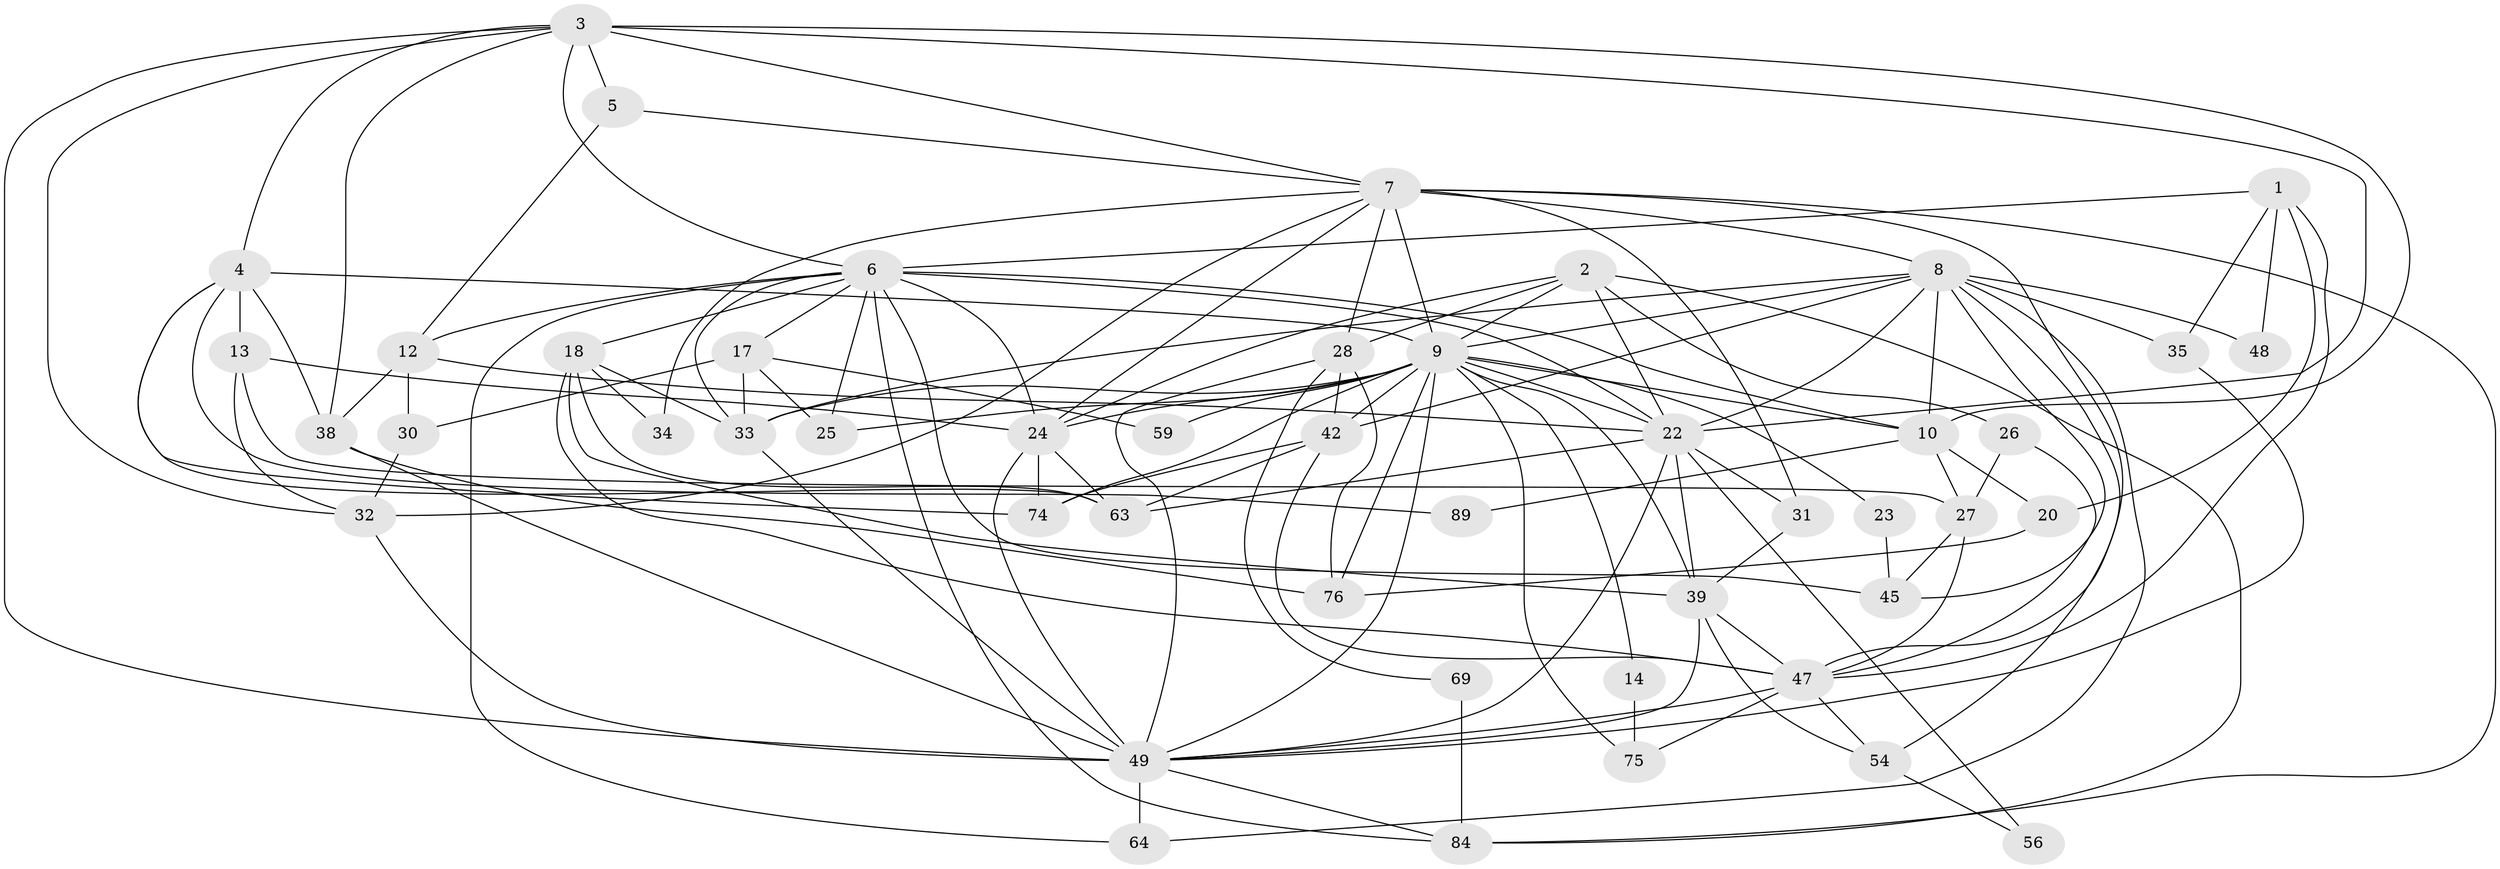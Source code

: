 // original degree distribution, {5: 0.22340425531914893, 4: 0.22340425531914893, 3: 0.2765957446808511, 6: 0.09574468085106383, 2: 0.13829787234042554, 7: 0.031914893617021274, 8: 0.010638297872340425}
// Generated by graph-tools (version 1.1) at 2025/15/03/09/25 04:15:15]
// undirected, 47 vertices, 129 edges
graph export_dot {
graph [start="1"]
  node [color=gray90,style=filled];
  1;
  2 [super="+65+73"];
  3 [super="+44+21+57"];
  4 [super="+11"];
  5 [super="+36"];
  6 [super="+37+88+43"];
  7 [super="+46+92"];
  8 [super="+40+41"];
  9 [super="+82+16+61"];
  10 [super="+79+15+58"];
  12 [super="+67"];
  13;
  14;
  17 [super="+19"];
  18 [super="+55"];
  20;
  22 [super="+70+52+29"];
  23;
  24 [super="+60+90"];
  25;
  26;
  27;
  28 [super="+78"];
  30;
  31;
  32;
  33 [super="+66"];
  34;
  35;
  38;
  39 [super="+72"];
  42 [super="+81"];
  45;
  47 [super="+51+86"];
  48;
  49 [super="+50"];
  54;
  56;
  59;
  63 [super="+77"];
  64;
  69;
  74 [super="+80"];
  75;
  76;
  84;
  89;
  1 -- 47;
  1 -- 20;
  1 -- 35;
  1 -- 48;
  1 -- 6;
  2 -- 26;
  2 -- 84;
  2 -- 24;
  2 -- 22;
  2 -- 9;
  2 -- 28;
  3 -- 10 [weight=2];
  3 -- 6;
  3 -- 22;
  3 -- 4;
  3 -- 32;
  3 -- 38;
  3 -- 49;
  3 -- 5;
  3 -- 7;
  4 -- 63;
  4 -- 74;
  4 -- 9;
  4 -- 38;
  4 -- 89;
  4 -- 13;
  5 -- 12;
  5 -- 7;
  6 -- 22 [weight=2];
  6 -- 10 [weight=2];
  6 -- 18;
  6 -- 12;
  6 -- 64;
  6 -- 45;
  6 -- 17;
  6 -- 84;
  6 -- 24;
  6 -- 25;
  6 -- 33;
  7 -- 32;
  7 -- 31;
  7 -- 34;
  7 -- 84;
  7 -- 9 [weight=2];
  7 -- 28;
  7 -- 8;
  7 -- 24;
  7 -- 47;
  8 -- 64;
  8 -- 33;
  8 -- 35;
  8 -- 42;
  8 -- 48;
  8 -- 54;
  8 -- 9;
  8 -- 45;
  8 -- 22;
  8 -- 10;
  9 -- 14;
  9 -- 25;
  9 -- 10;
  9 -- 33;
  9 -- 74;
  9 -- 23;
  9 -- 59;
  9 -- 75;
  9 -- 76;
  9 -- 22;
  9 -- 39;
  9 -- 49;
  9 -- 24;
  9 -- 42;
  10 -- 27;
  10 -- 89;
  10 -- 20;
  12 -- 38;
  12 -- 30;
  12 -- 22;
  13 -- 32;
  13 -- 24;
  13 -- 27;
  14 -- 75;
  17 -- 25;
  17 -- 30;
  17 -- 59;
  17 -- 33;
  18 -- 47;
  18 -- 34;
  18 -- 33;
  18 -- 39;
  18 -- 63;
  20 -- 76;
  22 -- 49;
  22 -- 39 [weight=2];
  22 -- 56;
  22 -- 31;
  22 -- 63;
  23 -- 45;
  24 -- 49 [weight=2];
  24 -- 74;
  24 -- 63;
  26 -- 27;
  26 -- 47;
  27 -- 45;
  27 -- 47;
  28 -- 69;
  28 -- 76;
  28 -- 49;
  28 -- 42;
  30 -- 32;
  31 -- 39;
  32 -- 49;
  33 -- 49 [weight=2];
  35 -- 49;
  38 -- 49;
  38 -- 76;
  39 -- 54;
  39 -- 49;
  39 -- 47;
  42 -- 47;
  42 -- 74;
  42 -- 63;
  47 -- 54;
  47 -- 49 [weight=2];
  47 -- 75;
  49 -- 84;
  49 -- 64;
  54 -- 56;
  69 -- 84;
}
